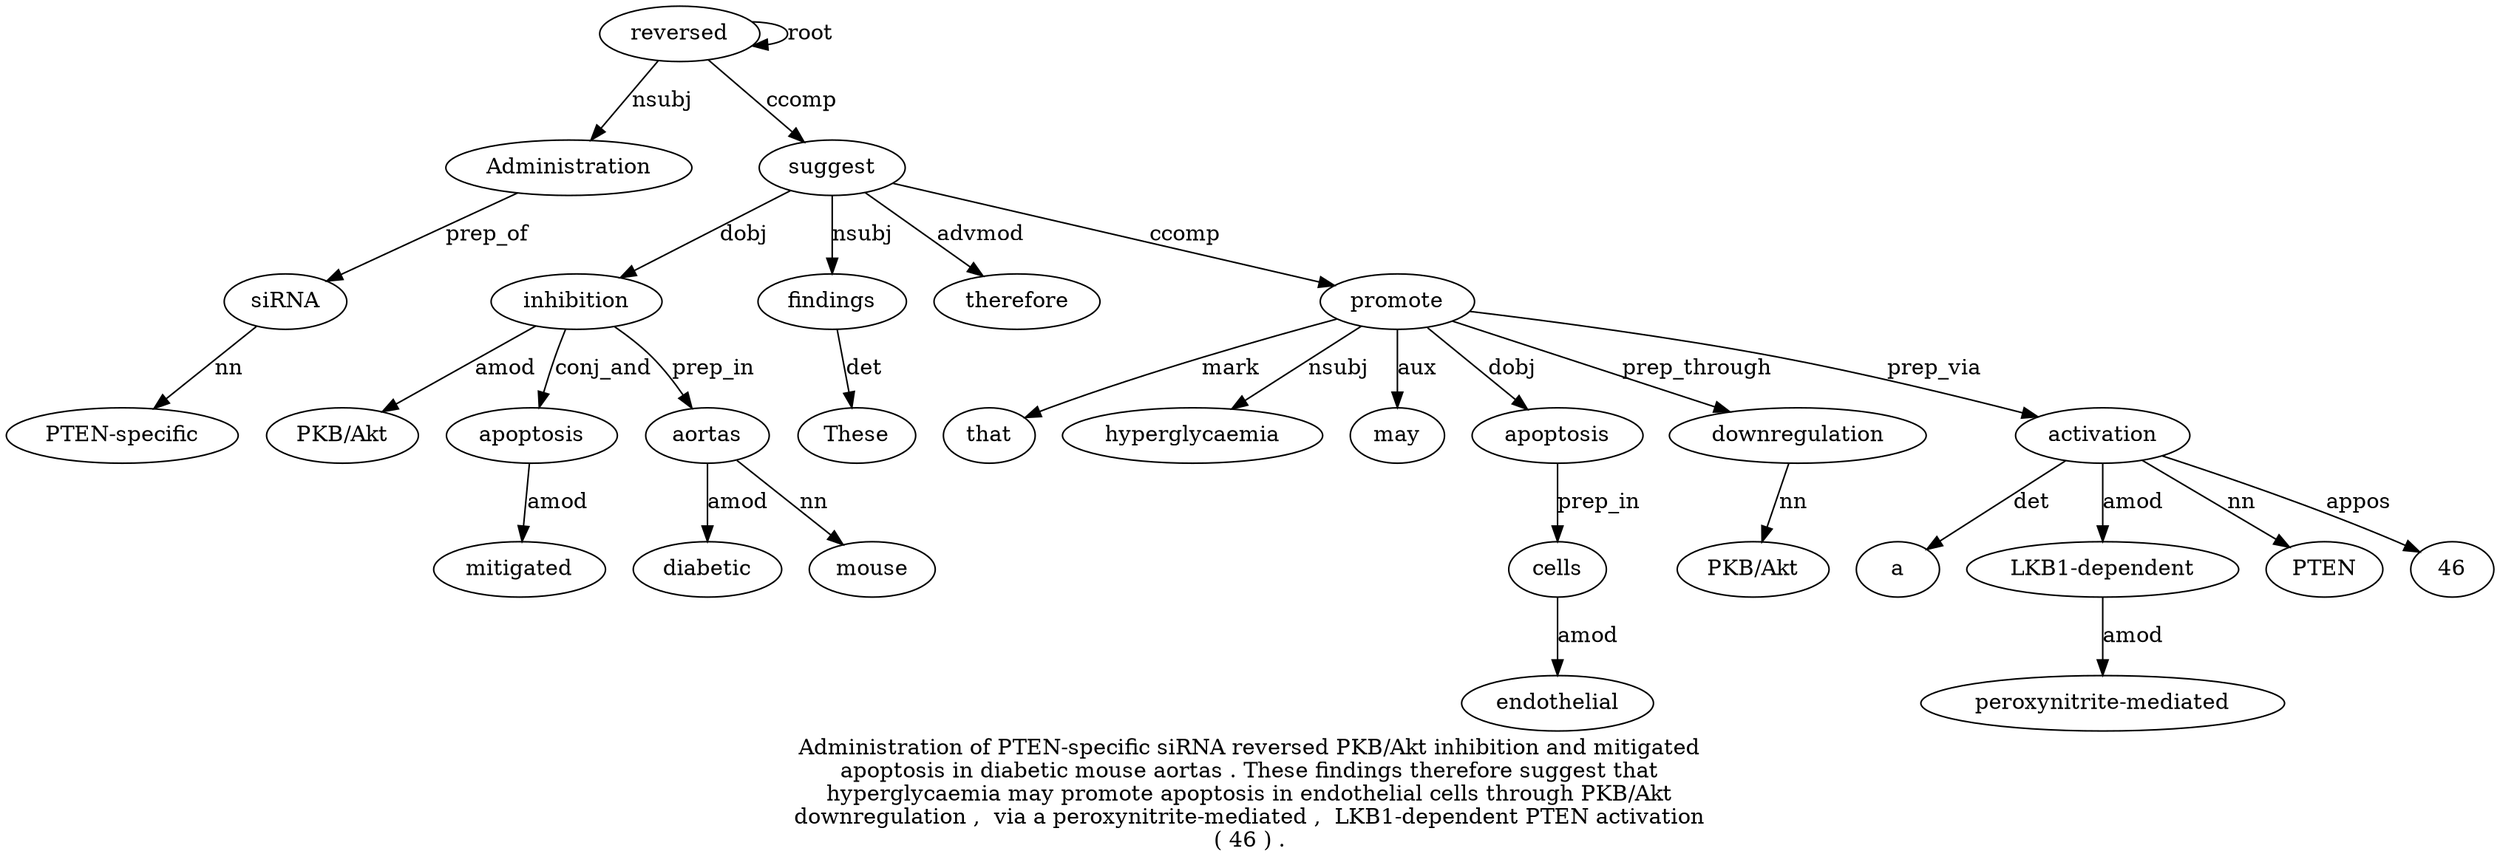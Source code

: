 digraph "Administration of PTEN-specific siRNA reversed PKB/Akt inhibition and mitigated apoptosis in diabetic mouse aortas . These findings therefore suggest that hyperglycaemia may promote apoptosis in endothelial cells through PKB/Akt downregulation ,  via a peroxynitrite-mediated ,  LKB1-dependent PTEN activation ( 46 ) ." {
label="Administration of PTEN-specific siRNA reversed PKB/Akt inhibition and mitigated
apoptosis in diabetic mouse aortas . These findings therefore suggest that
hyperglycaemia may promote apoptosis in endothelial cells through PKB/Akt
downregulation ,  via a peroxynitrite-mediated ,  LKB1-dependent PTEN activation
( 46 ) .";
reversed5 [style=filled, fillcolor=white, label=reversed];
Administration1 [style=filled, fillcolor=white, label=Administration];
reversed5 -> Administration1  [label=nsubj];
siRNA4 [style=filled, fillcolor=white, label=siRNA];
"PTEN-specific3" [style=filled, fillcolor=white, label="PTEN-specific"];
siRNA4 -> "PTEN-specific3"  [label=nn];
Administration1 -> siRNA4  [label=prep_of];
reversed5 -> reversed5  [label=root];
inhibition7 [style=filled, fillcolor=white, label=inhibition];
"PKB/Akt6" [style=filled, fillcolor=white, label="PKB/Akt"];
inhibition7 -> "PKB/Akt6"  [label=amod];
suggest19 [style=filled, fillcolor=white, label=suggest];
suggest19 -> inhibition7  [label=dobj];
apoptosis10 [style=filled, fillcolor=white, label=apoptosis];
mitigated9 [style=filled, fillcolor=white, label=mitigated];
apoptosis10 -> mitigated9  [label=amod];
inhibition7 -> apoptosis10  [label=conj_and];
aortas14 [style=filled, fillcolor=white, label=aortas];
diabetic12 [style=filled, fillcolor=white, label=diabetic];
aortas14 -> diabetic12  [label=amod];
mouse13 [style=filled, fillcolor=white, label=mouse];
aortas14 -> mouse13  [label=nn];
inhibition7 -> aortas14  [label=prep_in];
findings17 [style=filled, fillcolor=white, label=findings];
These16 [style=filled, fillcolor=white, label=These];
findings17 -> These16  [label=det];
suggest19 -> findings17  [label=nsubj];
therefore18 [style=filled, fillcolor=white, label=therefore];
suggest19 -> therefore18  [label=advmod];
reversed5 -> suggest19  [label=ccomp];
promote23 [style=filled, fillcolor=white, label=promote];
that20 [style=filled, fillcolor=white, label=that];
promote23 -> that20  [label=mark];
hyperglycaemia21 [style=filled, fillcolor=white, label=hyperglycaemia];
promote23 -> hyperglycaemia21  [label=nsubj];
may22 [style=filled, fillcolor=white, label=may];
promote23 -> may22  [label=aux];
suggest19 -> promote23  [label=ccomp];
apoptosis24 [style=filled, fillcolor=white, label=apoptosis];
promote23 -> apoptosis24  [label=dobj];
cells27 [style=filled, fillcolor=white, label=cells];
endothelial26 [style=filled, fillcolor=white, label=endothelial];
cells27 -> endothelial26  [label=amod];
apoptosis24 -> cells27  [label=prep_in];
downregulation30 [style=filled, fillcolor=white, label=downregulation];
"PKB/Akt29" [style=filled, fillcolor=white, label="PKB/Akt"];
downregulation30 -> "PKB/Akt29"  [label=nn];
promote23 -> downregulation30  [label=prep_through];
activation38 [style=filled, fillcolor=white, label=activation];
a33 [style=filled, fillcolor=white, label=a];
activation38 -> a33  [label=det];
"LKB1-dependent36" [style=filled, fillcolor=white, label="LKB1-dependent"];
"peroxynitrite-mediated34" [style=filled, fillcolor=white, label="peroxynitrite-mediated"];
"LKB1-dependent36" -> "peroxynitrite-mediated34"  [label=amod];
activation38 -> "LKB1-dependent36"  [label=amod];
PTEN37 [style=filled, fillcolor=white, label=PTEN];
activation38 -> PTEN37  [label=nn];
promote23 -> activation38  [label=prep_via];
4640 [style=filled, fillcolor=white, label=46];
activation38 -> 4640  [label=appos];
}
